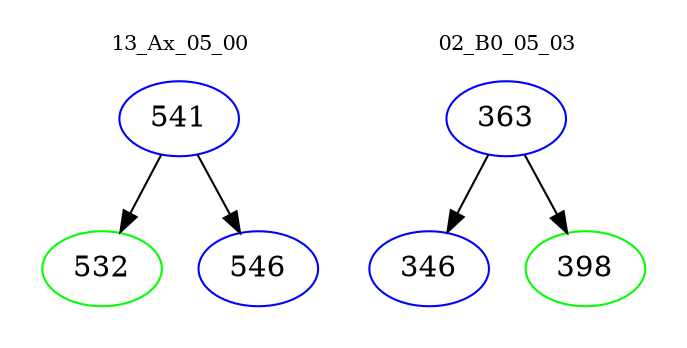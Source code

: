 digraph{
subgraph cluster_0 {
color = white
label = "13_Ax_05_00";
fontsize=10;
T0_541 [label="541", color="blue"]
T0_541 -> T0_532 [color="black"]
T0_532 [label="532", color="green"]
T0_541 -> T0_546 [color="black"]
T0_546 [label="546", color="blue"]
}
subgraph cluster_1 {
color = white
label = "02_B0_05_03";
fontsize=10;
T1_363 [label="363", color="blue"]
T1_363 -> T1_346 [color="black"]
T1_346 [label="346", color="blue"]
T1_363 -> T1_398 [color="black"]
T1_398 [label="398", color="green"]
}
}
